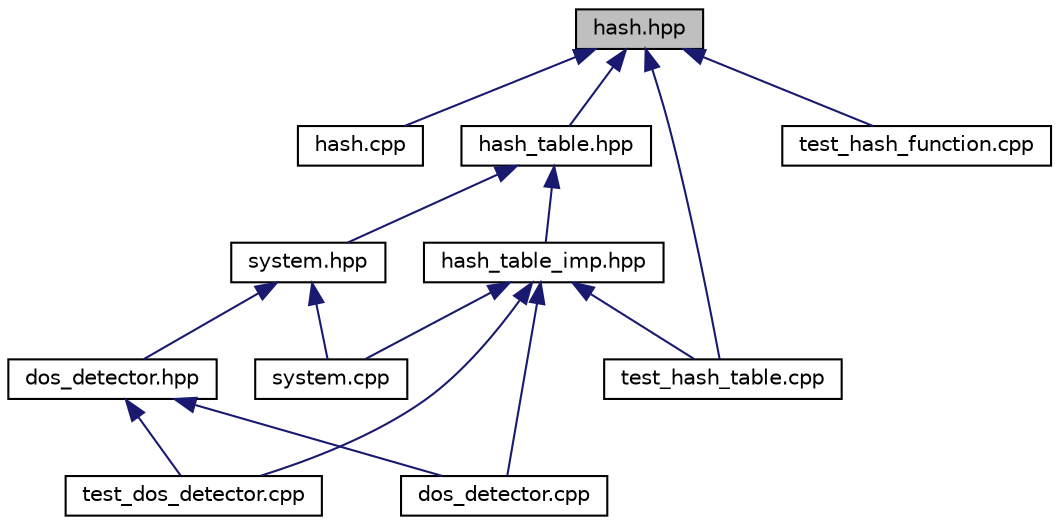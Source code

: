 digraph "hash.hpp"
{
 // LATEX_PDF_SIZE
  edge [fontname="Helvetica",fontsize="10",labelfontname="Helvetica",labelfontsize="10"];
  node [fontname="Helvetica",fontsize="10",shape=record];
  Node1 [label="hash.hpp",height=0.2,width=0.4,color="black", fillcolor="grey75", style="filled", fontcolor="black",tooltip=" "];
  Node1 -> Node2 [dir="back",color="midnightblue",fontsize="10",style="solid"];
  Node2 [label="hash.cpp",height=0.2,width=0.4,color="black", fillcolor="white", style="filled",URL="$hash_8cpp.html",tooltip=" "];
  Node1 -> Node3 [dir="back",color="midnightblue",fontsize="10",style="solid"];
  Node3 [label="hash_table.hpp",height=0.2,width=0.4,color="black", fillcolor="white", style="filled",URL="$hash__table_8hpp.html",tooltip=" "];
  Node3 -> Node4 [dir="back",color="midnightblue",fontsize="10",style="solid"];
  Node4 [label="hash_table_imp.hpp",height=0.2,width=0.4,color="black", fillcolor="white", style="filled",URL="$hash__table__imp_8hpp.html",tooltip=" "];
  Node4 -> Node5 [dir="back",color="midnightblue",fontsize="10",style="solid"];
  Node5 [label="dos_detector.cpp",height=0.2,width=0.4,color="black", fillcolor="white", style="filled",URL="$dos__detector_8cpp.html",tooltip=" "];
  Node4 -> Node6 [dir="back",color="midnightblue",fontsize="10",style="solid"];
  Node6 [label="system.cpp",height=0.2,width=0.4,color="black", fillcolor="white", style="filled",URL="$system_8cpp.html",tooltip=" "];
  Node4 -> Node7 [dir="back",color="midnightblue",fontsize="10",style="solid"];
  Node7 [label="test_dos_detector.cpp",height=0.2,width=0.4,color="black", fillcolor="white", style="filled",URL="$test__dos__detector_8cpp.html",tooltip=" "];
  Node4 -> Node8 [dir="back",color="midnightblue",fontsize="10",style="solid"];
  Node8 [label="test_hash_table.cpp",height=0.2,width=0.4,color="black", fillcolor="white", style="filled",URL="$test__hash__table_8cpp.html",tooltip=" "];
  Node3 -> Node9 [dir="back",color="midnightblue",fontsize="10",style="solid"];
  Node9 [label="system.hpp",height=0.2,width=0.4,color="black", fillcolor="white", style="filled",URL="$system_8hpp.html",tooltip=" "];
  Node9 -> Node10 [dir="back",color="midnightblue",fontsize="10",style="solid"];
  Node10 [label="dos_detector.hpp",height=0.2,width=0.4,color="black", fillcolor="white", style="filled",URL="$dos__detector_8hpp.html",tooltip=" "];
  Node10 -> Node5 [dir="back",color="midnightblue",fontsize="10",style="solid"];
  Node10 -> Node7 [dir="back",color="midnightblue",fontsize="10",style="solid"];
  Node9 -> Node6 [dir="back",color="midnightblue",fontsize="10",style="solid"];
  Node1 -> Node11 [dir="back",color="midnightblue",fontsize="10",style="solid"];
  Node11 [label="test_hash_function.cpp",height=0.2,width=0.4,color="black", fillcolor="white", style="filled",URL="$test__hash__function_8cpp.html",tooltip=" "];
  Node1 -> Node8 [dir="back",color="midnightblue",fontsize="10",style="solid"];
}
